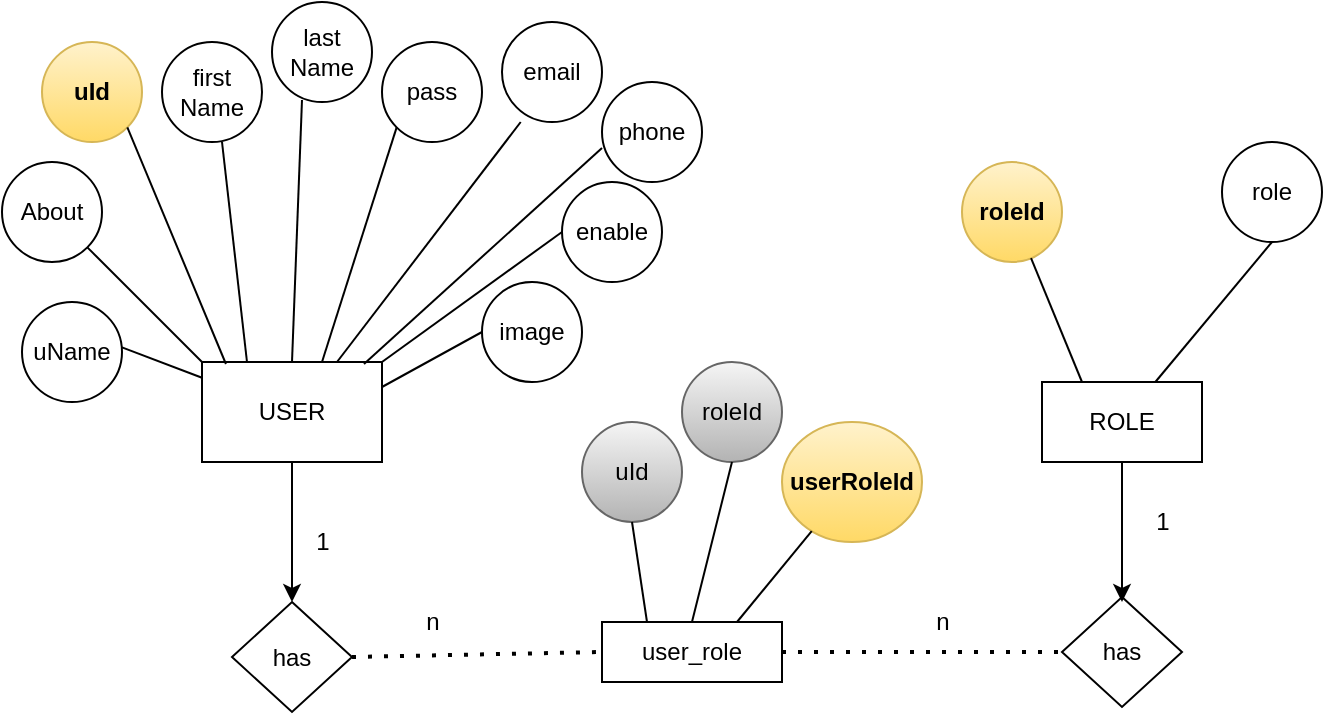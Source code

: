 <mxfile version="16.1.2" type="device" pages="2"><diagram id="ieRPxV7_A4lR8LAUSPUY" name="User-Role"><mxGraphModel dx="868" dy="1653" grid="1" gridSize="10" guides="1" tooltips="1" connect="1" arrows="1" fold="1" page="1" pageScale="1" pageWidth="850" pageHeight="1100" background="#FFFFFF" math="0" shadow="0"><root><mxCell id="0"/><mxCell id="1" parent="0"/><mxCell id="bB6pXNcrapoj78EZTk7B-1" value="USER" style="rounded=0;whiteSpace=wrap;html=1;" parent="1" vertex="1"><mxGeometry x="160" y="160" width="90" height="50" as="geometry"/></mxCell><mxCell id="bB6pXNcrapoj78EZTk7B-2" value="ROLE" style="rounded=0;whiteSpace=wrap;html=1;" parent="1" vertex="1"><mxGeometry x="580" y="170" width="80" height="40" as="geometry"/></mxCell><mxCell id="bB6pXNcrapoj78EZTk7B-3" value="user_role" style="rounded=0;whiteSpace=wrap;html=1;" parent="1" vertex="1"><mxGeometry x="360" y="290" width="90" height="30" as="geometry"/></mxCell><mxCell id="bB6pXNcrapoj78EZTk7B-4" value="About" style="ellipse;whiteSpace=wrap;html=1;" parent="1" vertex="1"><mxGeometry x="60" y="60" width="50" height="50" as="geometry"/></mxCell><mxCell id="bB6pXNcrapoj78EZTk7B-5" value="" style="endArrow=none;html=1;rounded=0;entryX=1;entryY=1;entryDx=0;entryDy=0;exitX=0;exitY=0;exitDx=0;exitDy=0;" parent="1" source="bB6pXNcrapoj78EZTk7B-1" target="bB6pXNcrapoj78EZTk7B-4" edge="1"><mxGeometry width="50" height="50" relative="1" as="geometry"><mxPoint x="400" y="260" as="sourcePoint"/><mxPoint x="450" y="210" as="targetPoint"/></mxGeometry></mxCell><mxCell id="bB6pXNcrapoj78EZTk7B-6" value="pass" style="ellipse;whiteSpace=wrap;html=1;" parent="1" vertex="1"><mxGeometry x="250" width="50" height="50" as="geometry"/></mxCell><mxCell id="bB6pXNcrapoj78EZTk7B-7" value="uName" style="ellipse;whiteSpace=wrap;html=1;" parent="1" vertex="1"><mxGeometry x="70" y="130" width="50" height="50" as="geometry"/></mxCell><mxCell id="bB6pXNcrapoj78EZTk7B-8" value="uId" style="ellipse;whiteSpace=wrap;html=1;fillColor=#fff2cc;gradientColor=#ffd966;strokeColor=#d6b656;fontStyle=1" parent="1" vertex="1"><mxGeometry x="80" width="50" height="50" as="geometry"/></mxCell><mxCell id="bB6pXNcrapoj78EZTk7B-9" value="last&lt;br&gt;Name&lt;br&gt;" style="ellipse;whiteSpace=wrap;html=1;" parent="1" vertex="1"><mxGeometry x="195" y="-20" width="50" height="50" as="geometry"/></mxCell><mxCell id="bB6pXNcrapoj78EZTk7B-10" value="first&lt;br&gt;Name" style="ellipse;whiteSpace=wrap;html=1;" parent="1" vertex="1"><mxGeometry x="140" width="50" height="50" as="geometry"/></mxCell><mxCell id="bB6pXNcrapoj78EZTk7B-11" value="" style="endArrow=none;html=1;rounded=0;entryX=0.3;entryY=0.98;entryDx=0;entryDy=0;exitX=0.5;exitY=0;exitDx=0;exitDy=0;entryPerimeter=0;" parent="1" source="bB6pXNcrapoj78EZTk7B-1" target="bB6pXNcrapoj78EZTk7B-9" edge="1"><mxGeometry width="50" height="50" relative="1" as="geometry"><mxPoint x="193.66" y="160" as="sourcePoint"/><mxPoint x="136.338" y="102.678" as="targetPoint"/></mxGeometry></mxCell><mxCell id="bB6pXNcrapoj78EZTk7B-12" value="" style="endArrow=none;html=1;rounded=0;entryX=0;entryY=1;entryDx=0;entryDy=0;" parent="1" target="bB6pXNcrapoj78EZTk7B-6" edge="1"><mxGeometry width="50" height="50" relative="1" as="geometry"><mxPoint x="220" y="160" as="sourcePoint"/><mxPoint x="129.998" y="49.998" as="targetPoint"/><Array as="points"/></mxGeometry></mxCell><mxCell id="bB6pXNcrapoj78EZTk7B-13" value="" style="endArrow=none;html=1;rounded=0;entryX=1;entryY=1;entryDx=0;entryDy=0;" parent="1" source="bB6pXNcrapoj78EZTk7B-1" edge="1"><mxGeometry width="50" height="50" relative="1" as="geometry"><mxPoint x="177.32" y="210" as="sourcePoint"/><mxPoint x="119.998" y="152.678" as="targetPoint"/></mxGeometry></mxCell><mxCell id="bB6pXNcrapoj78EZTk7B-15" value="" style="endArrow=none;html=1;rounded=0;entryX=1;entryY=1;entryDx=0;entryDy=0;exitX=0.133;exitY=0.02;exitDx=0;exitDy=0;exitPerimeter=0;" parent="1" source="bB6pXNcrapoj78EZTk7B-1" target="bB6pXNcrapoj78EZTk7B-8" edge="1"><mxGeometry width="50" height="50" relative="1" as="geometry"><mxPoint x="170" y="150" as="sourcePoint"/><mxPoint x="112.678" y="112.678" as="targetPoint"/></mxGeometry></mxCell><mxCell id="bB6pXNcrapoj78EZTk7B-16" value="" style="endArrow=none;html=1;rounded=0;exitX=0.25;exitY=0;exitDx=0;exitDy=0;" parent="1" source="bB6pXNcrapoj78EZTk7B-1" edge="1"><mxGeometry width="50" height="50" relative="1" as="geometry"><mxPoint x="180" y="150" as="sourcePoint"/><mxPoint x="170" y="50" as="targetPoint"/></mxGeometry></mxCell><mxCell id="bB6pXNcrapoj78EZTk7B-18" value="email" style="ellipse;whiteSpace=wrap;html=1;" parent="1" vertex="1"><mxGeometry x="310" y="-10" width="50" height="50" as="geometry"/></mxCell><mxCell id="bB6pXNcrapoj78EZTk7B-19" value="enable" style="ellipse;whiteSpace=wrap;html=1;" parent="1" vertex="1"><mxGeometry x="340" y="70" width="50" height="50" as="geometry"/></mxCell><mxCell id="bB6pXNcrapoj78EZTk7B-20" value="image" style="ellipse;whiteSpace=wrap;html=1;" parent="1" vertex="1"><mxGeometry x="300" y="120" width="50" height="50" as="geometry"/></mxCell><mxCell id="bB6pXNcrapoj78EZTk7B-21" value="phone" style="ellipse;whiteSpace=wrap;html=1;" parent="1" vertex="1"><mxGeometry x="360" y="20" width="50" height="50" as="geometry"/></mxCell><mxCell id="bB6pXNcrapoj78EZTk7B-22" value="" style="endArrow=none;html=1;rounded=0;entryX=0;entryY=1;entryDx=0;entryDy=0;exitX=0.75;exitY=0;exitDx=0;exitDy=0;" parent="1" source="bB6pXNcrapoj78EZTk7B-1" edge="1"><mxGeometry width="50" height="50" relative="1" as="geometry"><mxPoint x="280.0" y="144.32" as="sourcePoint"/><mxPoint x="319.362" y="39.998" as="targetPoint"/><Array as="points"/></mxGeometry></mxCell><mxCell id="bB6pXNcrapoj78EZTk7B-23" value="" style="endArrow=none;html=1;rounded=0;entryX=0;entryY=0.5;entryDx=0;entryDy=0;exitX=1;exitY=0;exitDx=0;exitDy=0;" parent="1" source="bB6pXNcrapoj78EZTk7B-1" target="bB6pXNcrapoj78EZTk7B-19" edge="1"><mxGeometry width="50" height="50" relative="1" as="geometry"><mxPoint x="237.96" y="177" as="sourcePoint"/><mxPoint x="277.322" y="72.678" as="targetPoint"/><Array as="points"/></mxGeometry></mxCell><mxCell id="bB6pXNcrapoj78EZTk7B-24" value="" style="endArrow=none;html=1;rounded=0;exitX=1;exitY=0.25;exitDx=0;exitDy=0;" parent="1" source="bB6pXNcrapoj78EZTk7B-1" edge="1"><mxGeometry width="50" height="50" relative="1" as="geometry"><mxPoint x="247.96" y="187" as="sourcePoint"/><mxPoint x="300" y="145" as="targetPoint"/><Array as="points"/></mxGeometry></mxCell><mxCell id="bB6pXNcrapoj78EZTk7B-25" value="" style="endArrow=none;html=1;rounded=0;entryX=0;entryY=0.66;entryDx=0;entryDy=0;exitX=0.9;exitY=0.02;exitDx=0;exitDy=0;exitPerimeter=0;entryPerimeter=0;" parent="1" source="bB6pXNcrapoj78EZTk7B-1" target="bB6pXNcrapoj78EZTk7B-21" edge="1"><mxGeometry width="50" height="50" relative="1" as="geometry"><mxPoint x="257.96" y="197" as="sourcePoint"/><mxPoint x="297.322" y="92.678" as="targetPoint"/><Array as="points"/></mxGeometry></mxCell><mxCell id="bB6pXNcrapoj78EZTk7B-26" value="roleId" style="ellipse;whiteSpace=wrap;html=1;fillColor=#fff2cc;gradientColor=#ffd966;strokeColor=#d6b656;fontStyle=1" parent="1" vertex="1"><mxGeometry x="540" y="60" width="50" height="50" as="geometry"/></mxCell><mxCell id="bB6pXNcrapoj78EZTk7B-27" value="role" style="ellipse;whiteSpace=wrap;html=1;" parent="1" vertex="1"><mxGeometry x="670" y="50" width="50" height="50" as="geometry"/></mxCell><mxCell id="bB6pXNcrapoj78EZTk7B-29" value="" style="endArrow=none;html=1;rounded=0;exitX=0.25;exitY=0;exitDx=0;exitDy=0;" parent="1" source="bB6pXNcrapoj78EZTk7B-2" target="bB6pXNcrapoj78EZTk7B-26" edge="1"><mxGeometry width="50" height="50" relative="1" as="geometry"><mxPoint x="540" y="170" as="sourcePoint"/><mxPoint x="590" y="120" as="targetPoint"/></mxGeometry></mxCell><mxCell id="bB6pXNcrapoj78EZTk7B-30" value="" style="endArrow=none;html=1;rounded=0;entryX=0.5;entryY=1;entryDx=0;entryDy=0;" parent="1" source="bB6pXNcrapoj78EZTk7B-2" target="bB6pXNcrapoj78EZTk7B-27" edge="1"><mxGeometry width="50" height="50" relative="1" as="geometry"><mxPoint x="410" y="270" as="sourcePoint"/><mxPoint x="460" y="220" as="targetPoint"/></mxGeometry></mxCell><mxCell id="bB6pXNcrapoj78EZTk7B-31" value="userRoleId" style="ellipse;whiteSpace=wrap;html=1;fillColor=#fff2cc;gradientColor=#ffd966;strokeColor=#d6b656;fontStyle=1" parent="1" vertex="1"><mxGeometry x="450" y="190" width="70" height="60" as="geometry"/></mxCell><mxCell id="bB6pXNcrapoj78EZTk7B-32" value="roleId" style="ellipse;whiteSpace=wrap;html=1;fillColor=#f5f5f5;gradientColor=#b3b3b3;strokeColor=#666666;" parent="1" vertex="1"><mxGeometry x="400" y="160" width="50" height="50" as="geometry"/></mxCell><mxCell id="bB6pXNcrapoj78EZTk7B-33" value="uId" style="ellipse;whiteSpace=wrap;html=1;fillColor=#f5f5f5;gradientColor=#b3b3b3;strokeColor=#666666;" parent="1" vertex="1"><mxGeometry x="350" y="190" width="50" height="50" as="geometry"/></mxCell><mxCell id="bB6pXNcrapoj78EZTk7B-34" value="" style="endArrow=none;html=1;rounded=0;entryX=0.5;entryY=1;entryDx=0;entryDy=0;exitX=0.5;exitY=0;exitDx=0;exitDy=0;" parent="1" source="bB6pXNcrapoj78EZTk7B-3" target="bB6pXNcrapoj78EZTk7B-32" edge="1"><mxGeometry width="50" height="50" relative="1" as="geometry"><mxPoint x="390" y="280" as="sourcePoint"/><mxPoint x="440" y="230" as="targetPoint"/><Array as="points"/></mxGeometry></mxCell><mxCell id="bB6pXNcrapoj78EZTk7B-35" value="" style="endArrow=none;html=1;rounded=0;entryX=0.5;entryY=1;entryDx=0;entryDy=0;exitX=0.25;exitY=0;exitDx=0;exitDy=0;" parent="1" source="bB6pXNcrapoj78EZTk7B-3" target="bB6pXNcrapoj78EZTk7B-33" edge="1"><mxGeometry width="50" height="50" relative="1" as="geometry"><mxPoint x="360" y="300" as="sourcePoint"/><mxPoint x="410" y="250" as="targetPoint"/></mxGeometry></mxCell><mxCell id="bB6pXNcrapoj78EZTk7B-36" value="" style="endArrow=none;html=1;rounded=0;exitX=0.75;exitY=0;exitDx=0;exitDy=0;" parent="1" source="bB6pXNcrapoj78EZTk7B-3" target="bB6pXNcrapoj78EZTk7B-31" edge="1"><mxGeometry width="50" height="50" relative="1" as="geometry"><mxPoint x="420" y="270" as="sourcePoint"/><mxPoint x="470" y="220" as="targetPoint"/><Array as="points"/></mxGeometry></mxCell><mxCell id="bB6pXNcrapoj78EZTk7B-37" value="has" style="rhombus;whiteSpace=wrap;html=1;" parent="1" vertex="1"><mxGeometry x="175" y="280" width="60" height="55" as="geometry"/></mxCell><mxCell id="bB6pXNcrapoj78EZTk7B-38" value="has" style="rhombus;whiteSpace=wrap;html=1;" parent="1" vertex="1"><mxGeometry x="590" y="277.5" width="60" height="55" as="geometry"/></mxCell><mxCell id="bB6pXNcrapoj78EZTk7B-42" value="" style="endArrow=none;dashed=1;html=1;dashPattern=1 3;strokeWidth=2;rounded=0;entryX=0;entryY=0.5;entryDx=0;entryDy=0;exitX=1;exitY=0.5;exitDx=0;exitDy=0;" parent="1" source="bB6pXNcrapoj78EZTk7B-37" target="bB6pXNcrapoj78EZTk7B-3" edge="1"><mxGeometry width="50" height="50" relative="1" as="geometry"><mxPoint x="270" y="320" as="sourcePoint"/><mxPoint x="320" y="270" as="targetPoint"/></mxGeometry></mxCell><mxCell id="bB6pXNcrapoj78EZTk7B-43" value="" style="endArrow=none;dashed=1;html=1;dashPattern=1 3;strokeWidth=2;rounded=0;entryX=0;entryY=0.5;entryDx=0;entryDy=0;" parent="1" source="bB6pXNcrapoj78EZTk7B-3" target="bB6pXNcrapoj78EZTk7B-38" edge="1"><mxGeometry width="50" height="50" relative="1" as="geometry"><mxPoint x="460" y="302.5" as="sourcePoint"/><mxPoint x="590" y="300" as="targetPoint"/></mxGeometry></mxCell><mxCell id="bB6pXNcrapoj78EZTk7B-45" value="1" style="text;html=1;align=center;verticalAlign=middle;resizable=0;points=[];autosize=1;strokeColor=none;fillColor=none;" parent="1" vertex="1"><mxGeometry x="210" y="240" width="20" height="20" as="geometry"/></mxCell><mxCell id="bB6pXNcrapoj78EZTk7B-46" value="n" style="text;html=1;align=center;verticalAlign=middle;resizable=0;points=[];autosize=1;strokeColor=none;fillColor=none;" parent="1" vertex="1"><mxGeometry x="265" y="280" width="20" height="20" as="geometry"/></mxCell><mxCell id="bB6pXNcrapoj78EZTk7B-47" value="1" style="text;html=1;align=center;verticalAlign=middle;resizable=0;points=[];autosize=1;strokeColor=none;fillColor=none;" parent="1" vertex="1"><mxGeometry x="630" y="230" width="20" height="20" as="geometry"/></mxCell><mxCell id="bB6pXNcrapoj78EZTk7B-48" value="n" style="text;html=1;align=center;verticalAlign=middle;resizable=0;points=[];autosize=1;strokeColor=none;fillColor=none;" parent="1" vertex="1"><mxGeometry x="520" y="280" width="20" height="20" as="geometry"/></mxCell><mxCell id="bB6pXNcrapoj78EZTk7B-49" value="" style="endArrow=classic;html=1;rounded=0;entryX=0.5;entryY=0;entryDx=0;entryDy=0;exitX=0.5;exitY=1;exitDx=0;exitDy=0;" parent="1" source="bB6pXNcrapoj78EZTk7B-1" target="bB6pXNcrapoj78EZTk7B-37" edge="1"><mxGeometry width="50" height="50" relative="1" as="geometry"><mxPoint x="200" y="220" as="sourcePoint"/><mxPoint x="290" y="250" as="targetPoint"/></mxGeometry></mxCell><mxCell id="bB6pXNcrapoj78EZTk7B-50" value="" style="endArrow=classic;html=1;rounded=0;entryX=0.5;entryY=0;entryDx=0;entryDy=0;exitX=0.5;exitY=1;exitDx=0;exitDy=0;" parent="1" edge="1"><mxGeometry width="50" height="50" relative="1" as="geometry"><mxPoint x="620" y="210" as="sourcePoint"/><mxPoint x="620" y="280" as="targetPoint"/><Array as="points"/></mxGeometry></mxCell></root></mxGraphModel></diagram><diagram id="45cBrg3oq_qKy2MOF_tj" name="Category-Quiz"><mxGraphModel dx="1718" dy="553" grid="1" gridSize="10" guides="1" tooltips="1" connect="1" arrows="1" fold="1" page="1" pageScale="1" pageWidth="850" pageHeight="1100" math="0" shadow="0"><root><mxCell id="lnkZn1sYGKNLmT1lR4ZI-0"/><mxCell id="lnkZn1sYGKNLmT1lR4ZI-1" parent="lnkZn1sYGKNLmT1lR4ZI-0"/><mxCell id="fBjoUUy_GYheNVyK4igz-0" value="Category" style="rounded=0;whiteSpace=wrap;html=1;" vertex="1" parent="lnkZn1sYGKNLmT1lR4ZI-1"><mxGeometry x="40" y="320" width="70" height="50" as="geometry"/></mxCell><mxCell id="fBjoUUy_GYheNVyK4igz-1" value="TITLE" style="ellipse;whiteSpace=wrap;html=1;" vertex="1" parent="lnkZn1sYGKNLmT1lR4ZI-1"><mxGeometry x="50" y="200" width="50" height="50" as="geometry"/></mxCell><mxCell id="fBjoUUy_GYheNVyK4igz-2" value="CID" style="ellipse;whiteSpace=wrap;html=1;fillColor=#ffe6cc;strokeColor=#d79b00;fontStyle=1" vertex="1" parent="lnkZn1sYGKNLmT1lR4ZI-1"><mxGeometry x="-10" y="250" width="50" height="50" as="geometry"/></mxCell><mxCell id="fBjoUUy_GYheNVyK4igz-3" value="QID" style="ellipse;whiteSpace=wrap;html=1;fillColor=#ffe6cc;strokeColor=#d79b00;fontStyle=1" vertex="1" parent="lnkZn1sYGKNLmT1lR4ZI-1"><mxGeometry x="200" y="155" width="40" height="40" as="geometry"/></mxCell><mxCell id="fBjoUUy_GYheNVyK4igz-4" value="ABOUT" style="ellipse;whiteSpace=wrap;html=1;" vertex="1" parent="lnkZn1sYGKNLmT1lR4ZI-1"><mxGeometry x="110" y="240" width="50" height="50" as="geometry"/></mxCell><mxCell id="fBjoUUy_GYheNVyK4igz-6" value="" style="endArrow=none;html=1;rounded=0;exitX=0.5;exitY=0;exitDx=0;exitDy=0;entryX=0.5;entryY=1;entryDx=0;entryDy=0;" edge="1" parent="lnkZn1sYGKNLmT1lR4ZI-1" source="fBjoUUy_GYheNVyK4igz-0" target="fBjoUUy_GYheNVyK4igz-1"><mxGeometry width="50" height="50" relative="1" as="geometry"><mxPoint x="40" y="300" as="sourcePoint"/><mxPoint x="90" y="250" as="targetPoint"/></mxGeometry></mxCell><mxCell id="fBjoUUy_GYheNVyK4igz-8" value="" style="endArrow=none;html=1;rounded=0;exitX=0.25;exitY=0;exitDx=0;exitDy=0;" edge="1" parent="lnkZn1sYGKNLmT1lR4ZI-1" source="fBjoUUy_GYheNVyK4igz-0" target="fBjoUUy_GYheNVyK4igz-2"><mxGeometry width="50" height="50" relative="1" as="geometry"><mxPoint x="40" y="330" as="sourcePoint"/><mxPoint x="40" y="260" as="targetPoint"/></mxGeometry></mxCell><mxCell id="fBjoUUy_GYheNVyK4igz-9" value="" style="endArrow=none;html=1;rounded=0;exitX=0.75;exitY=0;exitDx=0;exitDy=0;entryX=0;entryY=1;entryDx=0;entryDy=0;" edge="1" parent="lnkZn1sYGKNLmT1lR4ZI-1" source="fBjoUUy_GYheNVyK4igz-0" target="fBjoUUy_GYheNVyK4igz-4"><mxGeometry width="50" height="50" relative="1" as="geometry"><mxPoint x="95" y="340" as="sourcePoint"/><mxPoint x="95" y="270" as="targetPoint"/></mxGeometry></mxCell><mxCell id="fBjoUUy_GYheNVyK4igz-10" value="QUIZ" style="rounded=0;whiteSpace=wrap;html=1;" vertex="1" parent="lnkZn1sYGKNLmT1lR4ZI-1"><mxGeometry x="290" y="245" width="70" height="40" as="geometry"/></mxCell><mxCell id="fBjoUUy_GYheNVyK4igz-11" value="TITLE" style="ellipse;whiteSpace=wrap;html=1;" vertex="1" parent="lnkZn1sYGKNLmT1lR4ZI-1"><mxGeometry x="300" y="60" width="40" height="30" as="geometry"/></mxCell><mxCell id="fBjoUUy_GYheNVyK4igz-12" value="ABOUT" style="ellipse;whiteSpace=wrap;html=1;" vertex="1" parent="lnkZn1sYGKNLmT1lR4ZI-1"><mxGeometry x="380" y="100" width="45" height="40" as="geometry"/></mxCell><mxCell id="fBjoUUy_GYheNVyK4igz-13" value="" style="endArrow=none;html=1;rounded=0;entryX=0;entryY=1;entryDx=0;entryDy=0;exitX=0.5;exitY=0;exitDx=0;exitDy=0;" edge="1" parent="lnkZn1sYGKNLmT1lR4ZI-1" source="fBjoUUy_GYheNVyK4igz-10" target="fBjoUUy_GYheNVyK4igz-12"><mxGeometry width="50" height="50" relative="1" as="geometry"><mxPoint x="330" y="240" as="sourcePoint"/><mxPoint x="365" y="195" as="targetPoint"/></mxGeometry></mxCell><mxCell id="fBjoUUy_GYheNVyK4igz-16" value="" style="endArrow=none;html=1;rounded=0;exitX=0.5;exitY=0;exitDx=0;exitDy=0;" edge="1" parent="lnkZn1sYGKNLmT1lR4ZI-1" source="fBjoUUy_GYheNVyK4igz-10" target="fBjoUUy_GYheNVyK4igz-3"><mxGeometry width="50" height="50" relative="1" as="geometry"><mxPoint x="310" y="240" as="sourcePoint"/><mxPoint x="383.787" y="221.213" as="targetPoint"/></mxGeometry></mxCell><mxCell id="fBjoUUy_GYheNVyK4igz-17" value="" style="endArrow=none;html=1;rounded=0;exitX=0.5;exitY=0;exitDx=0;exitDy=0;entryX=0.5;entryY=1;entryDx=0;entryDy=0;" edge="1" parent="lnkZn1sYGKNLmT1lR4ZI-1" source="fBjoUUy_GYheNVyK4igz-10" target="fBjoUUy_GYheNVyK4igz-11"><mxGeometry width="50" height="50" relative="1" as="geometry"><mxPoint x="362.5" y="265" as="sourcePoint"/><mxPoint x="393.787" y="231.213" as="targetPoint"/></mxGeometry></mxCell><mxCell id="fBjoUUy_GYheNVyK4igz-19" value="ACTIVE" style="ellipse;whiteSpace=wrap;html=1;" vertex="1" parent="lnkZn1sYGKNLmT1lR4ZI-1"><mxGeometry x="240" y="60" width="50" height="50" as="geometry"/></mxCell><mxCell id="fBjoUUy_GYheNVyK4igz-20" value="CID" style="ellipse;whiteSpace=wrap;html=1;fillColor=#f5f5f5;gradientColor=#b3b3b3;strokeColor=#666666;" vertex="1" parent="lnkZn1sYGKNLmT1lR4ZI-1"><mxGeometry x="210" y="110" width="40" height="40" as="geometry"/></mxCell><mxCell id="fBjoUUy_GYheNVyK4igz-21" value="MAX&lt;br&gt;MARKS" style="ellipse;whiteSpace=wrap;html=1;" vertex="1" parent="lnkZn1sYGKNLmT1lR4ZI-1"><mxGeometry x="353" y="60" width="50" height="40" as="geometry"/></mxCell><mxCell id="fBjoUUy_GYheNVyK4igz-22" value="NO of&lt;br&gt;QUESTIONS" style="ellipse;whiteSpace=wrap;html=1;direction=south;" vertex="1" parent="lnkZn1sYGKNLmT1lR4ZI-1"><mxGeometry x="403" y="140" width="72" height="70" as="geometry"/></mxCell><mxCell id="fBjoUUy_GYheNVyK4igz-24" value="" style="endArrow=none;html=1;rounded=0;entryX=1;entryY=1;entryDx=0;entryDy=0;exitX=0.5;exitY=0;exitDx=0;exitDy=0;" edge="1" parent="lnkZn1sYGKNLmT1lR4ZI-1" source="fBjoUUy_GYheNVyK4igz-10" target="fBjoUUy_GYheNVyK4igz-22"><mxGeometry width="50" height="50" relative="1" as="geometry"><mxPoint x="335" y="255" as="sourcePoint"/><mxPoint x="396.77" y="144.3" as="targetPoint"/></mxGeometry></mxCell><mxCell id="fBjoUUy_GYheNVyK4igz-25" value="" style="endArrow=none;html=1;rounded=0;exitX=0.5;exitY=0;exitDx=0;exitDy=0;" edge="1" parent="lnkZn1sYGKNLmT1lR4ZI-1" source="fBjoUUy_GYheNVyK4igz-10"><mxGeometry width="50" height="50" relative="1" as="geometry"><mxPoint x="335" y="255" as="sourcePoint"/><mxPoint x="270" y="110" as="targetPoint"/></mxGeometry></mxCell><mxCell id="fBjoUUy_GYheNVyK4igz-26" value="" style="endArrow=none;html=1;rounded=0;exitX=0.386;exitY=-0.125;exitDx=0;exitDy=0;entryX=1;entryY=1;entryDx=0;entryDy=0;exitPerimeter=0;" edge="1" parent="lnkZn1sYGKNLmT1lR4ZI-1" source="fBjoUUy_GYheNVyK4igz-10" target="fBjoUUy_GYheNVyK4igz-20"><mxGeometry width="50" height="50" relative="1" as="geometry"><mxPoint x="335" y="255" as="sourcePoint"/><mxPoint x="292.678" y="112.678" as="targetPoint"/></mxGeometry></mxCell><mxCell id="fBjoUUy_GYheNVyK4igz-28" value="" style="endArrow=none;html=1;rounded=0;exitX=0.5;exitY=0;exitDx=0;exitDy=0;entryX=0;entryY=1;entryDx=0;entryDy=0;" edge="1" parent="lnkZn1sYGKNLmT1lR4ZI-1" source="fBjoUUy_GYheNVyK4igz-10" target="fBjoUUy_GYheNVyK4igz-21"><mxGeometry width="50" height="50" relative="1" as="geometry"><mxPoint x="335" y="255" as="sourcePoint"/><mxPoint x="330" y="100" as="targetPoint"/></mxGeometry></mxCell><mxCell id="fBjoUUy_GYheNVyK4igz-29" value="Questions" style="rounded=0;whiteSpace=wrap;html=1;" vertex="1" parent="lnkZn1sYGKNLmT1lR4ZI-1"><mxGeometry x="590" y="340" width="60" height="40" as="geometry"/></mxCell><mxCell id="fBjoUUy_GYheNVyK4igz-30" value="Option2" style="ellipse;whiteSpace=wrap;html=1;direction=south;" vertex="1" parent="lnkZn1sYGKNLmT1lR4ZI-1"><mxGeometry x="640" y="105" width="50" height="50" as="geometry"/></mxCell><mxCell id="fBjoUUy_GYheNVyK4igz-31" value="" style="endArrow=none;html=1;rounded=0;exitX=0.5;exitY=0;exitDx=0;exitDy=0;entryX=1;entryY=0.5;entryDx=0;entryDy=0;" edge="1" parent="lnkZn1sYGKNLmT1lR4ZI-1" target="fBjoUUy_GYheNVyK4igz-30" source="fBjoUUy_GYheNVyK4igz-29"><mxGeometry width="50" height="50" relative="1" as="geometry"><mxPoint x="335" y="255" as="sourcePoint"/><mxPoint x="660" y="210" as="targetPoint"/></mxGeometry></mxCell><mxCell id="fBjoUUy_GYheNVyK4igz-44" value="QID" style="ellipse;whiteSpace=wrap;html=1;direction=south;fillColor=#f5f5f5;gradientColor=#b3b3b3;strokeColor=#666666;" vertex="1" parent="lnkZn1sYGKNLmT1lR4ZI-1"><mxGeometry x="500" y="160" width="50" height="50" as="geometry"/></mxCell><mxCell id="fBjoUUy_GYheNVyK4igz-45" value="" style="endArrow=none;html=1;rounded=0;exitX=0.5;exitY=0;exitDx=0;exitDy=0;entryX=1;entryY=0;entryDx=0;entryDy=0;" edge="1" parent="lnkZn1sYGKNLmT1lR4ZI-1" target="fBjoUUy_GYheNVyK4igz-44" source="fBjoUUy_GYheNVyK4igz-29"><mxGeometry width="50" height="50" relative="1" as="geometry"><mxPoint x="645" y="350" as="sourcePoint"/><mxPoint x="670" y="220" as="targetPoint"/></mxGeometry></mxCell><mxCell id="fBjoUUy_GYheNVyK4igz-46" value="Option3" style="ellipse;whiteSpace=wrap;html=1;direction=south;" vertex="1" parent="lnkZn1sYGKNLmT1lR4ZI-1"><mxGeometry x="690" y="140" width="50" height="50" as="geometry"/></mxCell><mxCell id="fBjoUUy_GYheNVyK4igz-47" value="" style="endArrow=none;html=1;rounded=0;exitX=0.5;exitY=0;exitDx=0;exitDy=0;entryX=1;entryY=0.5;entryDx=0;entryDy=0;" edge="1" parent="lnkZn1sYGKNLmT1lR4ZI-1" target="fBjoUUy_GYheNVyK4igz-46" source="fBjoUUy_GYheNVyK4igz-29"><mxGeometry width="50" height="50" relative="1" as="geometry"><mxPoint x="655" y="360" as="sourcePoint"/><mxPoint x="680" y="230" as="targetPoint"/></mxGeometry></mxCell><mxCell id="fBjoUUy_GYheNVyK4igz-48" value="Conent" style="ellipse;whiteSpace=wrap;html=1;direction=south;" vertex="1" parent="lnkZn1sYGKNLmT1lR4ZI-1"><mxGeometry x="540" y="110" width="50" height="50" as="geometry"/></mxCell><mxCell id="fBjoUUy_GYheNVyK4igz-49" value="" style="endArrow=none;html=1;rounded=0;exitX=0.5;exitY=0;exitDx=0;exitDy=0;entryX=1;entryY=0.5;entryDx=0;entryDy=0;" edge="1" parent="lnkZn1sYGKNLmT1lR4ZI-1" target="fBjoUUy_GYheNVyK4igz-48" source="fBjoUUy_GYheNVyK4igz-29"><mxGeometry width="50" height="50" relative="1" as="geometry"><mxPoint x="665" y="370" as="sourcePoint"/><mxPoint x="690" y="240" as="targetPoint"/></mxGeometry></mxCell><mxCell id="fBjoUUy_GYheNVyK4igz-50" value="Option1" style="ellipse;whiteSpace=wrap;html=1;direction=south;" vertex="1" parent="lnkZn1sYGKNLmT1lR4ZI-1"><mxGeometry x="590" y="80" width="50" height="50" as="geometry"/></mxCell><mxCell id="fBjoUUy_GYheNVyK4igz-51" value="" style="endArrow=none;html=1;rounded=0;entryX=1;entryY=0.5;entryDx=0;entryDy=0;exitX=0.5;exitY=0;exitDx=0;exitDy=0;" edge="1" parent="lnkZn1sYGKNLmT1lR4ZI-1" target="fBjoUUy_GYheNVyK4igz-50" source="fBjoUUy_GYheNVyK4igz-29"><mxGeometry width="50" height="50" relative="1" as="geometry"><mxPoint x="630" y="330" as="sourcePoint"/><mxPoint x="600" y="195" as="targetPoint"/></mxGeometry></mxCell><mxCell id="fBjoUUy_GYheNVyK4igz-52" value="Option4" style="ellipse;whiteSpace=wrap;html=1;direction=south;" vertex="1" parent="lnkZn1sYGKNLmT1lR4ZI-1"><mxGeometry x="720" y="195" width="50" height="50" as="geometry"/></mxCell><mxCell id="fBjoUUy_GYheNVyK4igz-53" value="" style="endArrow=none;html=1;rounded=0;exitX=0.5;exitY=0;exitDx=0;exitDy=0;entryX=1;entryY=0.5;entryDx=0;entryDy=0;" edge="1" parent="lnkZn1sYGKNLmT1lR4ZI-1" target="fBjoUUy_GYheNVyK4igz-52" source="fBjoUUy_GYheNVyK4igz-29"><mxGeometry width="50" height="50" relative="1" as="geometry"><mxPoint x="660" y="380" as="sourcePoint"/><mxPoint x="720" y="270" as="targetPoint"/></mxGeometry></mxCell><mxCell id="fBjoUUy_GYheNVyK4igz-54" value="Answer" style="ellipse;whiteSpace=wrap;html=1;direction=south;" vertex="1" parent="lnkZn1sYGKNLmT1lR4ZI-1"><mxGeometry x="750" y="240" width="50" height="50" as="geometry"/></mxCell><mxCell id="fBjoUUy_GYheNVyK4igz-55" value="" style="endArrow=none;html=1;rounded=0;exitX=0.5;exitY=0;exitDx=0;exitDy=0;" edge="1" parent="lnkZn1sYGKNLmT1lR4ZI-1" target="fBjoUUy_GYheNVyK4igz-54" source="fBjoUUy_GYheNVyK4igz-29"><mxGeometry width="50" height="50" relative="1" as="geometry"><mxPoint x="630" y="350" as="sourcePoint"/><mxPoint x="680" y="230" as="targetPoint"/></mxGeometry></mxCell><mxCell id="fBjoUUy_GYheNVyK4igz-56" value="QUID" style="ellipse;whiteSpace=wrap;html=1;direction=south;fillColor=#ffe6cc;strokeColor=#d79b00;fontStyle=1" vertex="1" parent="lnkZn1sYGKNLmT1lR4ZI-1"><mxGeometry x="475" y="210" width="50" height="45" as="geometry"/></mxCell><mxCell id="fBjoUUy_GYheNVyK4igz-57" value="" style="endArrow=none;html=1;rounded=0;exitX=0.5;exitY=0;exitDx=0;exitDy=0;entryX=1;entryY=0;entryDx=0;entryDy=0;" edge="1" parent="lnkZn1sYGKNLmT1lR4ZI-1" target="fBjoUUy_GYheNVyK4igz-56" source="fBjoUUy_GYheNVyK4igz-29"><mxGeometry width="50" height="50" relative="1" as="geometry"><mxPoint x="570" y="435" as="sourcePoint"/><mxPoint x="620" y="315" as="targetPoint"/></mxGeometry></mxCell><mxCell id="fBjoUUy_GYheNVyK4igz-58" value="Image" style="ellipse;whiteSpace=wrap;html=1;direction=south;" vertex="1" parent="lnkZn1sYGKNLmT1lR4ZI-1"><mxGeometry x="460" y="260" width="50" height="50" as="geometry"/></mxCell><mxCell id="fBjoUUy_GYheNVyK4igz-59" value="" style="endArrow=none;html=1;rounded=0;" edge="1" parent="lnkZn1sYGKNLmT1lR4ZI-1" target="fBjoUUy_GYheNVyK4igz-58"><mxGeometry width="50" height="50" relative="1" as="geometry"><mxPoint x="620" y="340" as="sourcePoint"/><mxPoint x="690" y="240" as="targetPoint"/></mxGeometry></mxCell><mxCell id="fBjoUUy_GYheNVyK4igz-60" value="has" style="rhombus;whiteSpace=wrap;html=1;" vertex="1" parent="lnkZn1sYGKNLmT1lR4ZI-1"><mxGeometry x="180" y="380" width="70" height="60" as="geometry"/></mxCell><mxCell id="fBjoUUy_GYheNVyK4igz-61" value="has" style="rhombus;whiteSpace=wrap;html=1;" vertex="1" parent="lnkZn1sYGKNLmT1lR4ZI-1"><mxGeometry x="440" y="400" width="70" height="60" as="geometry"/></mxCell><mxCell id="fBjoUUy_GYheNVyK4igz-63" value="" style="endArrow=classic;startArrow=classic;html=1;rounded=0;entryX=0;entryY=0.5;entryDx=0;entryDy=0;" edge="1" parent="lnkZn1sYGKNLmT1lR4ZI-1" target="fBjoUUy_GYheNVyK4igz-60"><mxGeometry width="50" height="50" relative="1" as="geometry"><mxPoint x="110" y="370" as="sourcePoint"/><mxPoint x="160" y="320" as="targetPoint"/></mxGeometry></mxCell><mxCell id="fBjoUUy_GYheNVyK4igz-65" value="" style="endArrow=classic;startArrow=classic;html=1;rounded=0;entryX=0.5;entryY=1;entryDx=0;entryDy=0;exitX=1;exitY=0.5;exitDx=0;exitDy=0;" edge="1" parent="lnkZn1sYGKNLmT1lR4ZI-1" source="fBjoUUy_GYheNVyK4igz-60" target="fBjoUUy_GYheNVyK4igz-10"><mxGeometry width="50" height="50" relative="1" as="geometry"><mxPoint x="240" y="350" as="sourcePoint"/><mxPoint x="325" y="370" as="targetPoint"/></mxGeometry></mxCell><mxCell id="fBjoUUy_GYheNVyK4igz-66" value="1" style="text;html=1;strokeColor=none;fillColor=none;align=center;verticalAlign=middle;whiteSpace=wrap;rounded=0;" vertex="1" parent="lnkZn1sYGKNLmT1lR4ZI-1"><mxGeometry x="105" y="390" width="45" height="20" as="geometry"/></mxCell><mxCell id="fBjoUUy_GYheNVyK4igz-67" value="N" style="text;html=1;align=center;verticalAlign=middle;resizable=0;points=[];autosize=1;strokeColor=none;fillColor=none;" vertex="1" parent="lnkZn1sYGKNLmT1lR4ZI-1"><mxGeometry x="300" y="320" width="20" height="20" as="geometry"/></mxCell><mxCell id="fBjoUUy_GYheNVyK4igz-68" value="" style="endArrow=classic;startArrow=classic;html=1;rounded=0;entryX=0;entryY=0.5;entryDx=0;entryDy=0;exitX=0.643;exitY=0.975;exitDx=0;exitDy=0;exitPerimeter=0;" edge="1" parent="lnkZn1sYGKNLmT1lR4ZI-1" source="fBjoUUy_GYheNVyK4igz-10" target="fBjoUUy_GYheNVyK4igz-61"><mxGeometry width="50" height="50" relative="1" as="geometry"><mxPoint x="260" y="420" as="sourcePoint"/><mxPoint x="335" y="295" as="targetPoint"/></mxGeometry></mxCell><mxCell id="fBjoUUy_GYheNVyK4igz-69" value="" style="endArrow=classic;startArrow=classic;html=1;rounded=0;entryX=0.367;entryY=1.05;entryDx=0;entryDy=0;exitX=1;exitY=0.5;exitDx=0;exitDy=0;entryPerimeter=0;" edge="1" parent="lnkZn1sYGKNLmT1lR4ZI-1" source="fBjoUUy_GYheNVyK4igz-61" target="fBjoUUy_GYheNVyK4igz-29"><mxGeometry width="50" height="50" relative="1" as="geometry"><mxPoint x="525" y="512.5" as="sourcePoint"/><mxPoint x="600" y="387.5" as="targetPoint"/></mxGeometry></mxCell><mxCell id="fBjoUUy_GYheNVyK4igz-70" value="1" style="text;html=1;align=center;verticalAlign=middle;resizable=0;points=[];autosize=1;strokeColor=none;fillColor=none;" vertex="1" parent="lnkZn1sYGKNLmT1lR4ZI-1"><mxGeometry x="390" y="350" width="20" height="20" as="geometry"/></mxCell><mxCell id="fBjoUUy_GYheNVyK4igz-71" value="N" style="text;html=1;align=center;verticalAlign=middle;resizable=0;points=[];autosize=1;strokeColor=none;fillColor=none;" vertex="1" parent="lnkZn1sYGKNLmT1lR4ZI-1"><mxGeometry x="560" y="400" width="20" height="20" as="geometry"/></mxCell></root></mxGraphModel></diagram></mxfile>